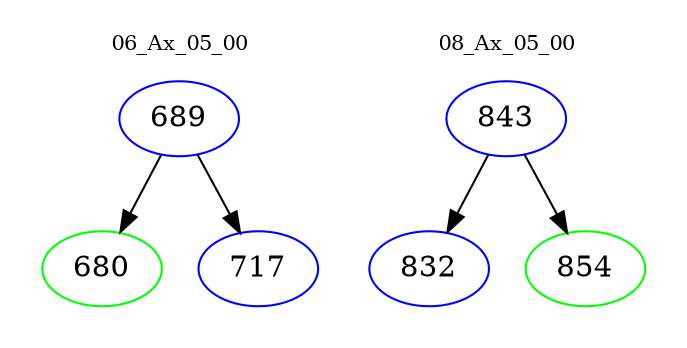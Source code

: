 digraph{
subgraph cluster_0 {
color = white
label = "06_Ax_05_00";
fontsize=10;
T0_689 [label="689", color="blue"]
T0_689 -> T0_680 [color="black"]
T0_680 [label="680", color="green"]
T0_689 -> T0_717 [color="black"]
T0_717 [label="717", color="blue"]
}
subgraph cluster_1 {
color = white
label = "08_Ax_05_00";
fontsize=10;
T1_843 [label="843", color="blue"]
T1_843 -> T1_832 [color="black"]
T1_832 [label="832", color="blue"]
T1_843 -> T1_854 [color="black"]
T1_854 [label="854", color="green"]
}
}
